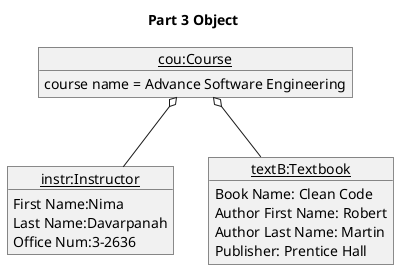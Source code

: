 @startuml
'https://plantuml.com/sequence-diagram
title Part 3 Object
object "<u>instr:Instructor</u>" as ts{
    First Name:Nima
    Last Name:Davarpanah
    Office Num:3-2636
}

object "<u>textB:Textbook</u>" as tm{
    Book Name: Clean Code
    Author First Name: Robert
    Author Last Name: Martin
    Publisher: Prentice Hall
}

object "<u>cou:Course</u>" as tv{
    course name = Advance Software Engineering
}

tv o-- tm
tv o--ts

@enduml